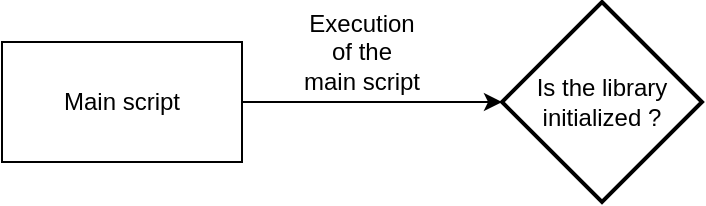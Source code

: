 <mxfile version="20.3.0" type="device"><diagram id="7P6OHiCOKdmK8-cplyIy" name="Page-1"><mxGraphModel dx="1065" dy="723" grid="1" gridSize="10" guides="1" tooltips="1" connect="1" arrows="1" fold="1" page="1" pageScale="1" pageWidth="827" pageHeight="1169" math="0" shadow="0"><root><mxCell id="0"/><mxCell id="1" parent="0"/><mxCell id="XZfRKdxy8e5OLe3ZvJQJ-1" value="Main script" style="rounded=0;whiteSpace=wrap;html=1;" vertex="1" parent="1"><mxGeometry x="80" y="180" width="120" height="60" as="geometry"/></mxCell><mxCell id="XZfRKdxy8e5OLe3ZvJQJ-3" value="" style="endArrow=classic;html=1;rounded=0;exitX=1;exitY=0.5;exitDx=0;exitDy=0;entryX=0;entryY=0.5;entryDx=0;entryDy=0;entryPerimeter=0;" edge="1" parent="1" source="XZfRKdxy8e5OLe3ZvJQJ-1" target="XZfRKdxy8e5OLe3ZvJQJ-5"><mxGeometry width="50" height="50" relative="1" as="geometry"><mxPoint x="380" y="360" as="sourcePoint"/><mxPoint x="320" y="210" as="targetPoint"/></mxGeometry></mxCell><mxCell id="XZfRKdxy8e5OLe3ZvJQJ-4" value="Execution of the main script" style="text;html=1;strokeColor=none;fillColor=none;align=center;verticalAlign=middle;whiteSpace=wrap;rounded=0;" vertex="1" parent="1"><mxGeometry x="230" y="170" width="60" height="30" as="geometry"/></mxCell><mxCell id="XZfRKdxy8e5OLe3ZvJQJ-5" value="Is the library&lt;br&gt;initialized ?" style="strokeWidth=2;html=1;shape=mxgraph.flowchart.decision;whiteSpace=wrap;" vertex="1" parent="1"><mxGeometry x="330" y="160" width="100" height="100" as="geometry"/></mxCell></root></mxGraphModel></diagram></mxfile>